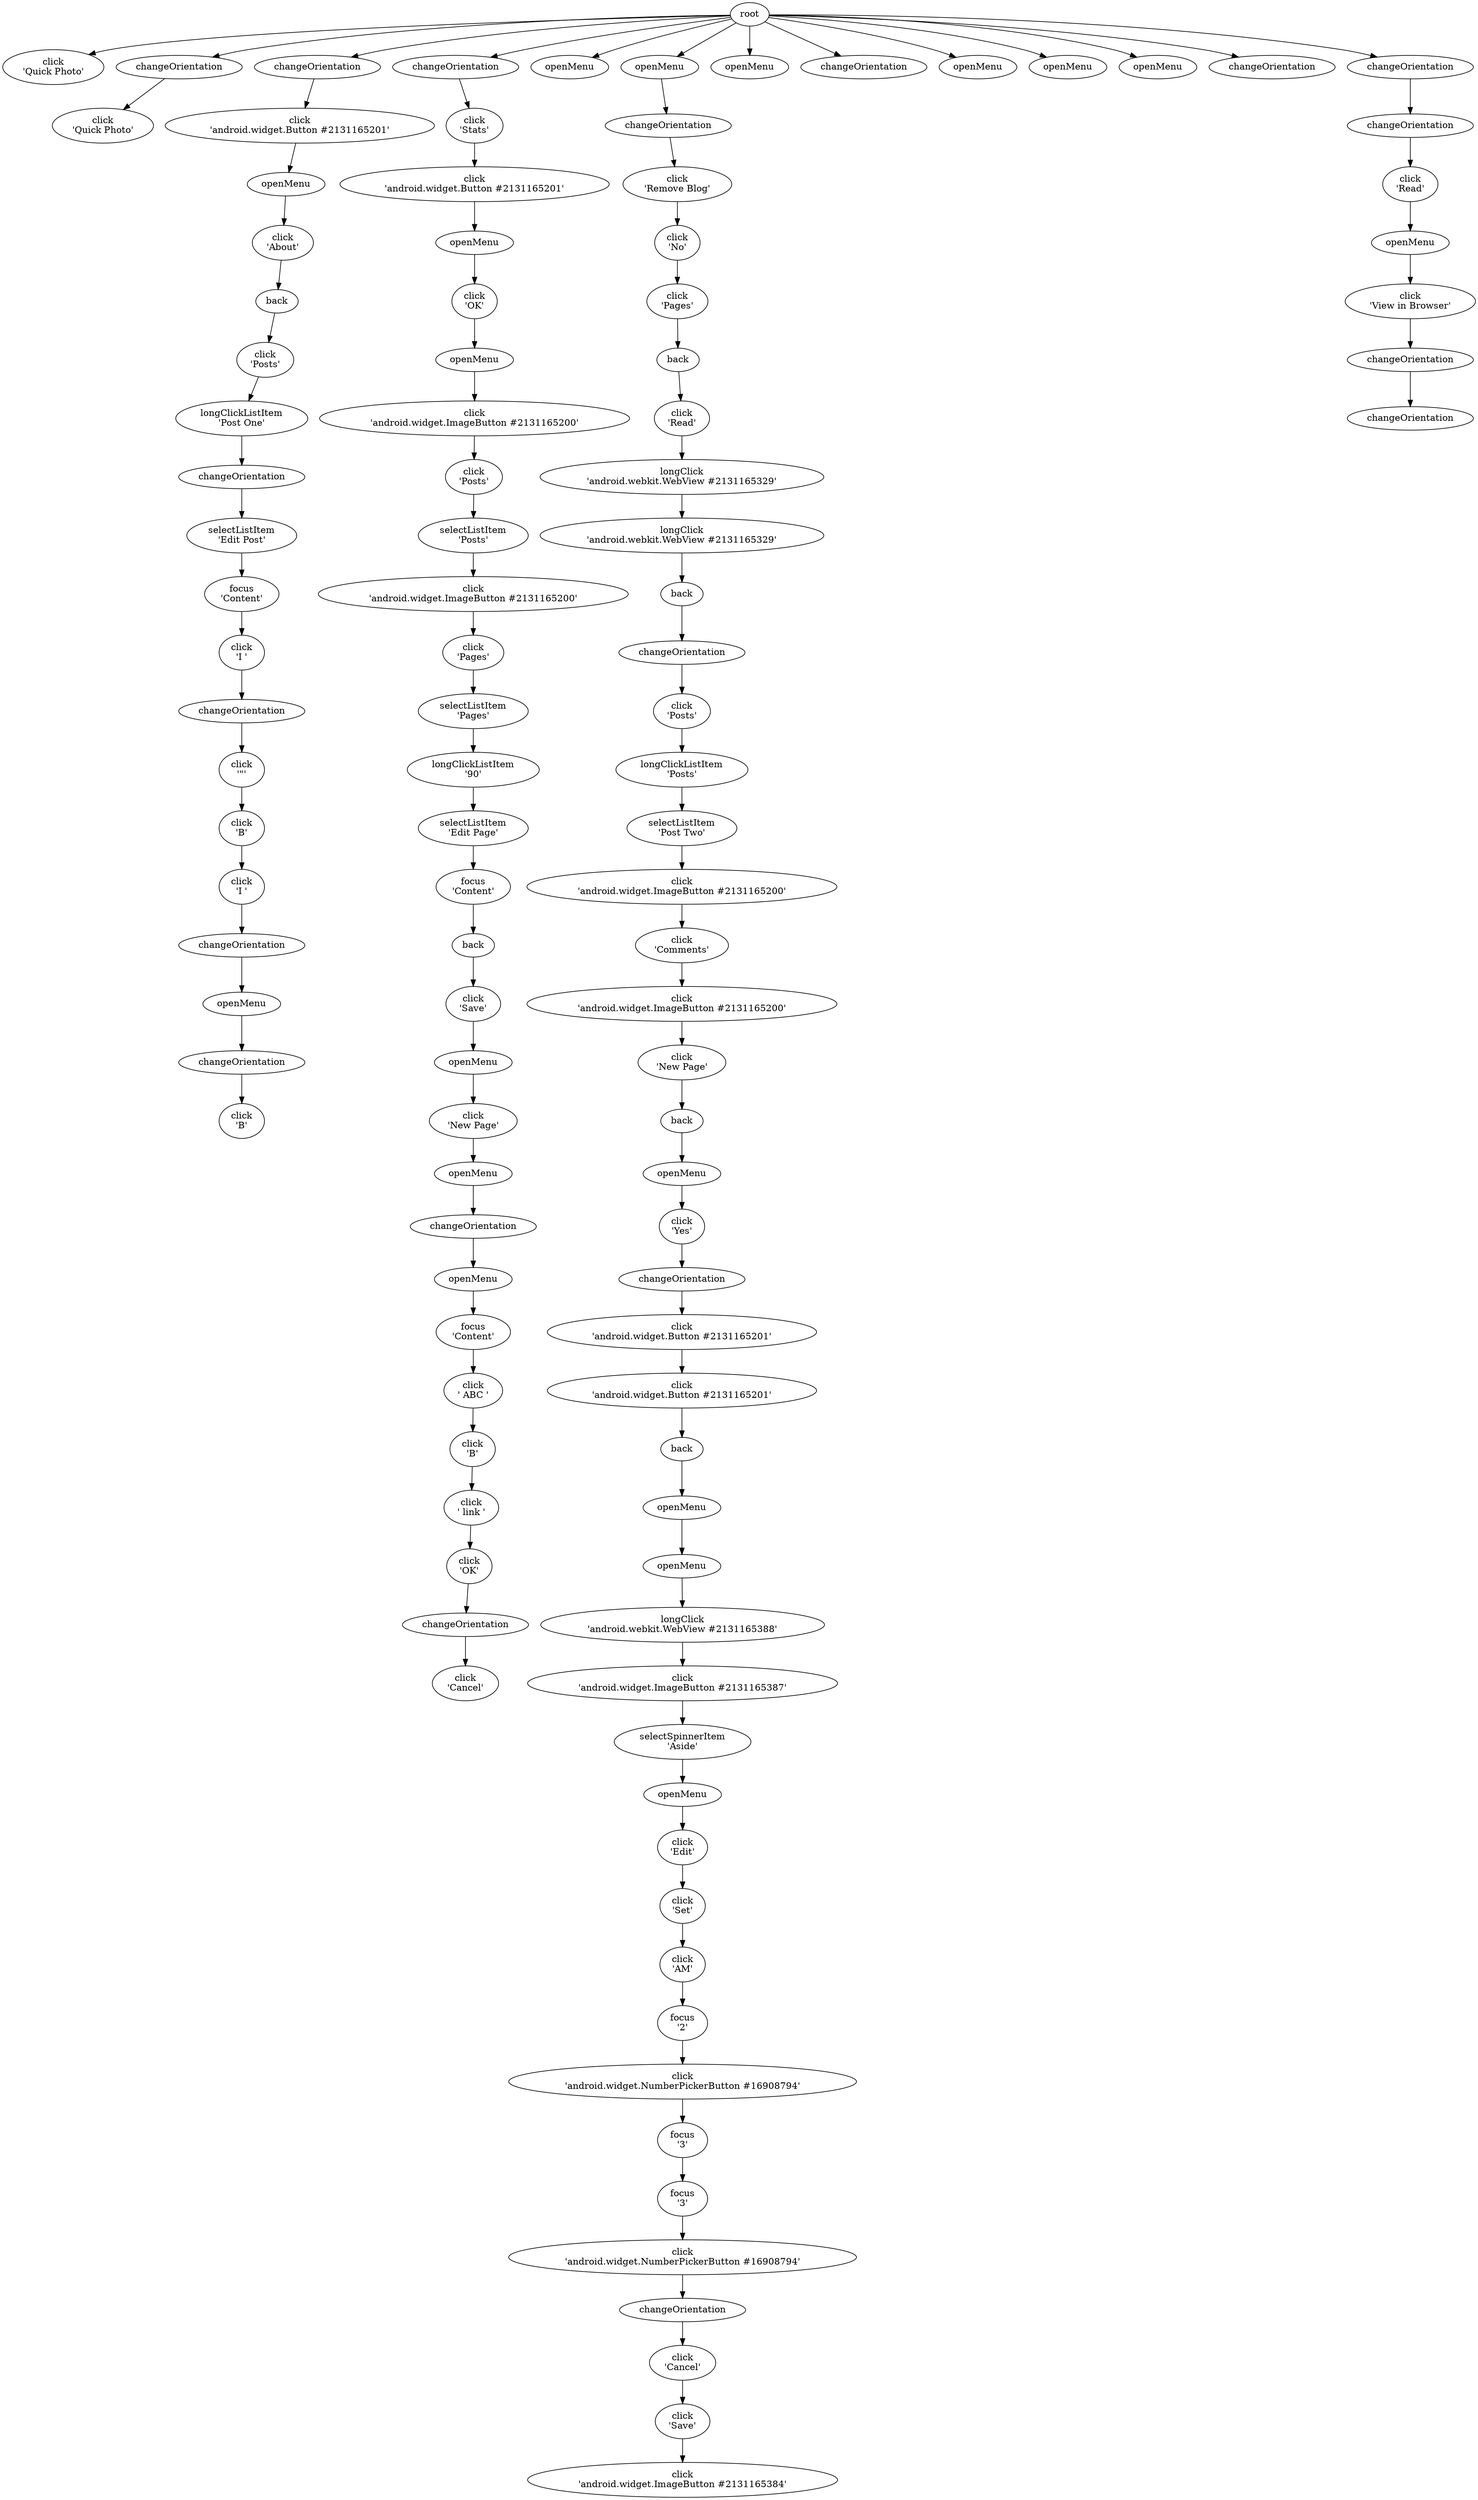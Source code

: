 digraph EFG {

## Edges

	root -> e5;
	root -> e16;
	e16 -> e21;
	root -> e34;
	e34 -> e36;
	e36 -> e65;
	e65 -> e70;
	e70 -> e77;
	e77 -> e87;
	e87 -> e103;
	e103 -> e117;
	e117 -> e118;
	e118 -> e127;
	e127 -> e146;
	e146 -> e167;
	e167 -> e174;
	e174 -> e181;
	e181 -> e194;
	e194 -> e215;
	e215 -> e226;
	e226 -> e239;
	e239 -> e241;
	root -> e253;
	e253 -> e266;
	e266 -> e271;
	e271 -> e277;
	e277 -> e279;
	e279 -> e286;
	e286 -> e288;
	e288 -> e300;
	e300 -> e309;
	e309 -> e330;
	e330 -> e351;
	e351 -> e359;
	e359 -> e396;
	e396 -> e409;
	e409 -> e418;
	e418 -> e433;
	e433 -> e438;
	e438 -> e465;
	e465 -> e467;
	e467 -> e475;
	e475 -> e482;
	e482 -> e487;
	e487 -> e489;
	e489 -> e499;
	e499 -> e508;
	e508 -> e524;
	e524 -> e531;
	e531 -> e540;
	e540 -> e542;
	root -> e546;
	root -> e548;
	e548 -> e556;
	e556 -> e559;
	e559 -> e565;
	e565 -> e577;
	e577 -> e607;
	e607 -> e621;
	e621 -> e626;
	e626 -> e630;
	e630 -> e635;
	e635 -> e653;
	e653 -> e661;
	e661 -> e674;
	e674 -> e685;
	e685 -> e701;
	e701 -> e720;
	e720 -> e727;
	e727 -> e736;
	e736 -> e751;
	e751 -> e757;
	e757 -> e759;
	e759 -> e768;
	e768 -> e770;
	e770 -> e775;
	e775 -> e781;
	e781 -> e792;
	e792 -> e796;
	e796 -> e802;
	e802 -> e811;
	e811 -> e821;
	e821 -> e850;
	e850 -> e854;
	e854 -> e878;
	e878 -> e889;
	e889 -> e896;
	e896 -> e907;
	e907 -> e920;
	e920 -> e932;
	e932 -> e943;
	e943 -> e966;
	e966 -> e975;
	e975 -> e992;
	e992 -> e996;
	root -> e1006;
	root -> e1009;
	root -> e1010;
	root -> e1012;
	root -> e1014;
	root -> e1017;
	root -> e1019;
	e1019 -> e1035;
	e1035 -> e1047;
	e1047 -> e1054;
	e1054 -> e1057;
	e1057 -> e1065;
	e1065 -> e1069;

## Nodes

	e674 [label="longClickListItem\n'Posts'"];
	e531 [label="click\n'OK'"];
	e736 [label="click\n'New Page'"];
	e1047 [label="click\n'Read'"];
	e475 [label="openMenu"];
	e87 [label="click\n'Posts'"];
	e146 [label="click\n'I '"];
	e966 [label="changeOrientation"];
	e330 [label="click\n'android.widget.ImageButton #2131165200'"];
	e685 [label="selectListItem\n'Post Two'"];
	e1054 [label="openMenu"];
	e850 [label="openMenu"];
	e1057 [label="click\n'View in Browser'"];
	e540 [label="changeOrientation"];
	e607 [label="back"];
	e489 [label="focus\n'Content'"];
	e542 [label="click\n'Cancel'"];
	e487 [label="openMenu"];
	e546 [label="openMenu"];
	e409 [label="selectListItem\n'Edit Page'"];
	e548 [label="openMenu"];
	e482 [label="changeOrientation"];
	e854 [label="click\n'Edit'"];
	e77 [label="back"];
	e167 [label="changeOrientation"];
	e796 [label="openMenu"];
	e16 [label="changeOrientation"];
	e127 [label="focus\n'Content'"];
	e792 [label="openMenu"];
	e226 [label="openMenu"];
	e279 [label="click\n'OK'"];
	e499 [label="click\n' ABC '"];
	e277 [label="openMenu"];
	e418 [label="focus\n'Content'"];
	e271 [label="click\n'android.widget.Button #2131165201'"];
	e174 [label="click\n'\"'"];
	e621 [label="click\n'Read'"];
	e907 [label="click\n'android.widget.NumberPickerButton #16908794'"];
	e626 [label="longClick\n'android.webkit.WebView #2131165329'"];
	e118 [label="selectListItem\n'Edit Post'"];
	e117 [label="changeOrientation"];
	e1035 [label="changeOrientation"];
	e21 [label="click\n'Quick Photo'"];
	e727 [label="click\n'android.widget.ImageButton #2131165200'"];
	e720 [label="click\n'Comments'"];
	e181 [label="click\n'B'"];
	e215 [label="changeOrientation"];
	e286 [label="openMenu"];
	e288 [label="click\n'android.widget.ImageButton #2131165200'"];
	e524 [label="click\n' link '"];
	e975 [label="click\n'Cancel'"];
	e438 [label="click\n'Save'"];
	e775 [label="click\n'android.widget.Button #2131165201'"];
	e34 [label="changeOrientation"];
	e241 [label="click\n'B'"];
	e309 [label="selectListItem\n'Posts'"];
	e811 [label="click\n'android.widget.ImageButton #2131165387'"];
	e577 [label="click\n'Pages'"];
	e36 [label="click\n'android.widget.Button #2131165201'"];
	e1006 [label="openMenu"];
	e1009 [label="changeOrientation"];
	e635 [label="back"];
	e630 [label="longClick\n'android.webkit.WebView #2131165329'"];
	e103 [label="longClickListItem\n'Post One'"];
	e701 [label="click\n'android.widget.ImageButton #2131165200'"];
	e770 [label="click\n'android.widget.Button #2131165201'"];
	e433 [label="back"];
	e194 [label="click\n'I '"];
	e300 [label="click\n'Posts'"];
	e1010 [label="openMenu"];
	e1014 [label="openMenu"];
	e1012 [label="openMenu"];
	e920 [label="focus\n'3'"];
	e1017 [label="changeOrientation"];
	e396 [label="longClickListItem\n'90'"];
	e821 [label="selectSpinnerItem\n'Aside'"];
	e992 [label="click\n'Save'"];
	e1019 [label="changeOrientation"];
	e5 [label="click\n'Quick Photo'"];
	e996 [label="click\n'android.widget.ImageButton #2131165384'"];
	e508 [label="click\n'B'"];
	e781 [label="back"];
	e896 [label="focus\n'2'"];
	e239 [label="changeOrientation"];
	e759 [label="click\n'Yes'"];
	e932 [label="focus\n'3'"];
	e757 [label="openMenu"];
	e266 [label="click\n'Stats'"];
	e559 [label="click\n'Remove Blog'"];
	e556 [label="changeOrientation"];
	e1069 [label="changeOrientation"];
	e1065 [label="changeOrientation"];
	e653 [label="changeOrientation"];
	e751 [label="back"];
	e889 [label="click\n'AM'"];
	e65 [label="openMenu"];
	e768 [label="changeOrientation"];
	e943 [label="click\n'android.widget.NumberPickerButton #16908794'"];
	e467 [label="click\n'New Page'"];
	e253 [label="changeOrientation"];
	e802 [label="longClick\n'android.webkit.WebView #2131165388'"];
	e351 [label="click\n'Pages'"];
	e565 [label="click\n'No'"];
	e661 [label="click\n'Posts'"];
	e359 [label="selectListItem\n'Pages'"];
	e70 [label="click\n'About'"];
	e465 [label="openMenu"];
	e878 [label="click\n'Set'"];

}

